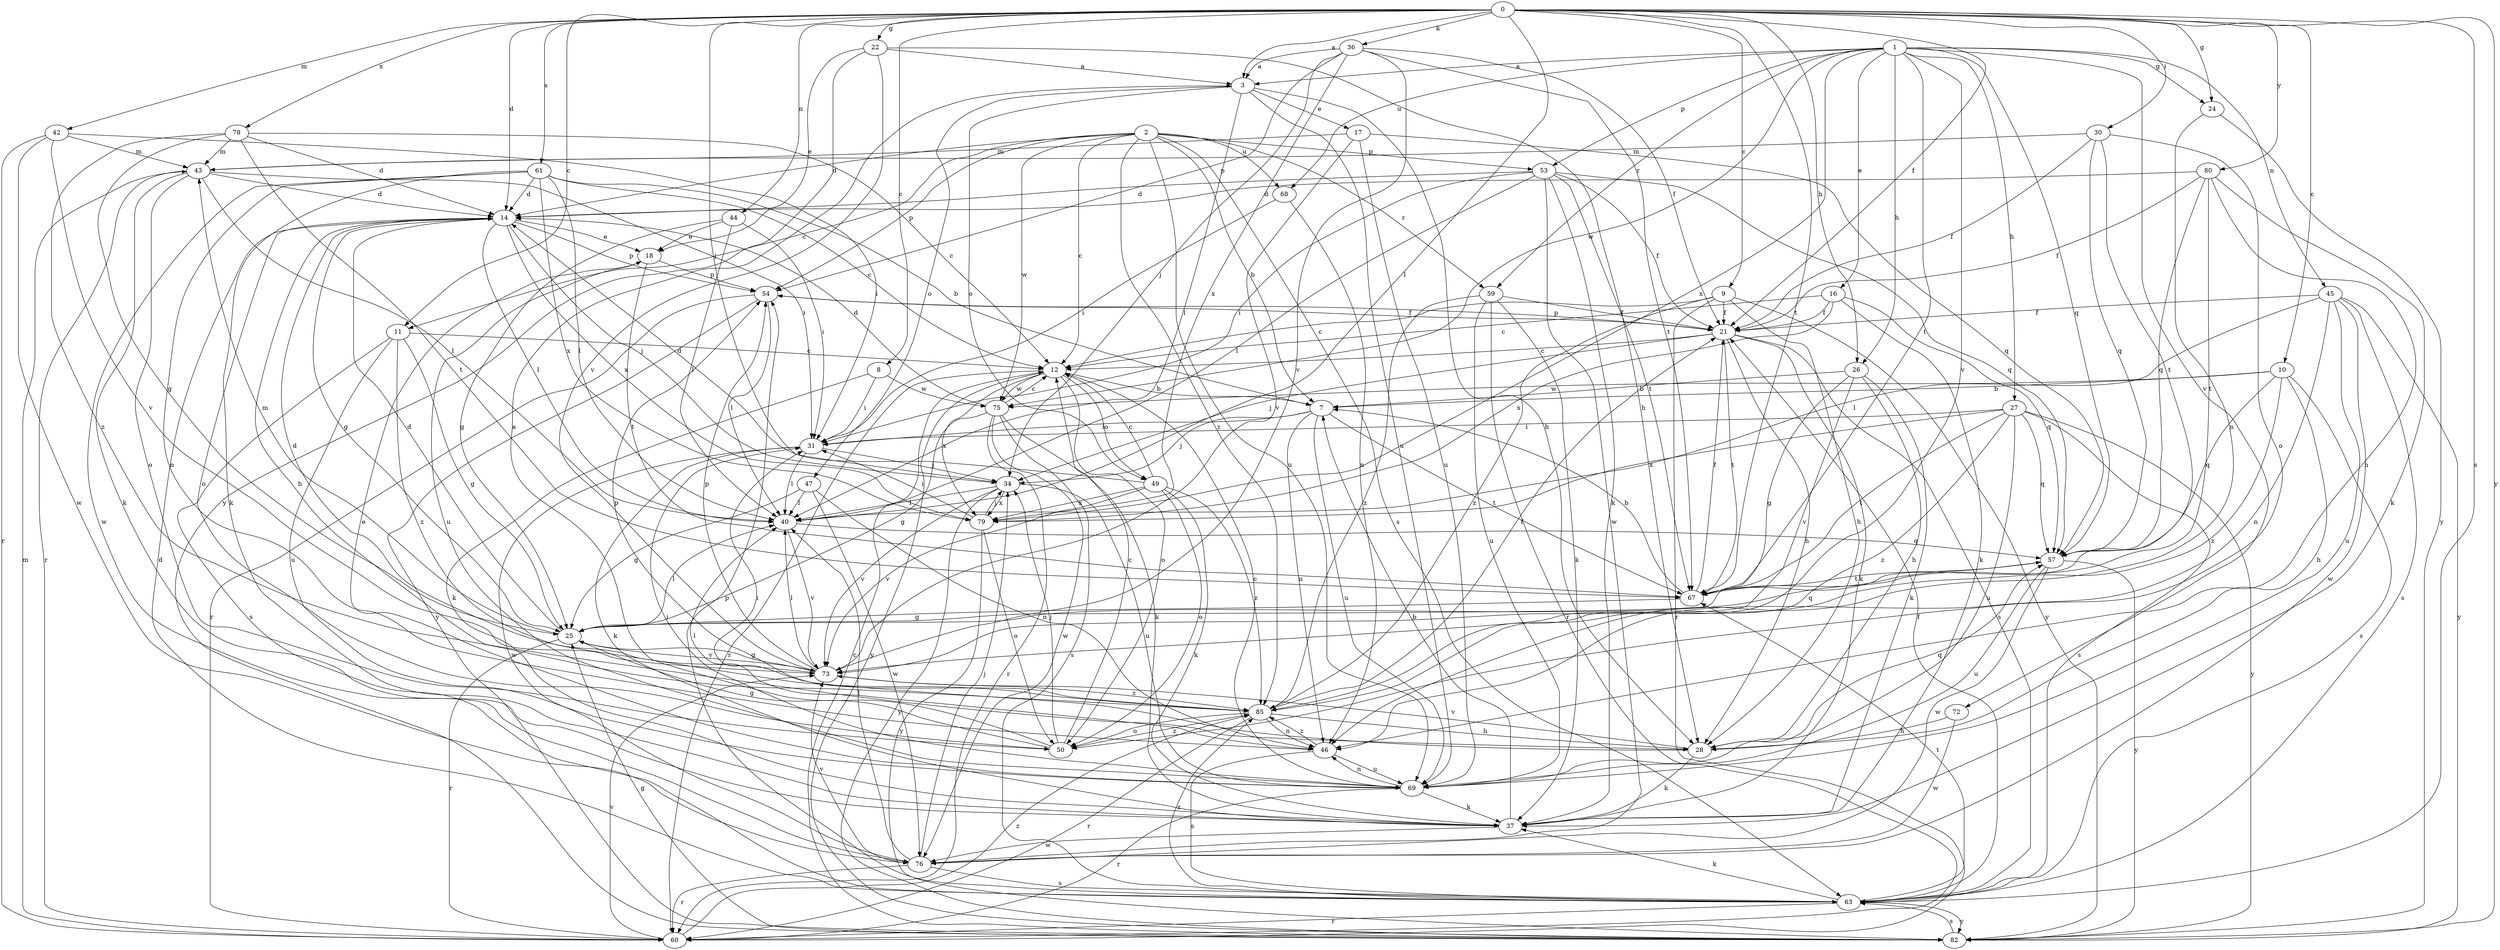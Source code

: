 strict digraph  {
0;
1;
2;
3;
7;
8;
9;
10;
11;
12;
14;
16;
17;
18;
21;
22;
24;
25;
26;
27;
28;
30;
31;
34;
36;
37;
40;
42;
43;
44;
45;
46;
47;
49;
50;
53;
54;
57;
59;
60;
61;
63;
67;
68;
69;
72;
73;
75;
76;
78;
79;
80;
82;
85;
0 -> 3  [label=a];
0 -> 8  [label=c];
0 -> 9  [label=c];
0 -> 10  [label=c];
0 -> 11  [label=c];
0 -> 14  [label=d];
0 -> 21  [label=f];
0 -> 22  [label=g];
0 -> 24  [label=g];
0 -> 26  [label=h];
0 -> 30  [label=i];
0 -> 34  [label=j];
0 -> 36  [label=k];
0 -> 40  [label=l];
0 -> 42  [label=m];
0 -> 44  [label=n];
0 -> 61  [label=s];
0 -> 63  [label=s];
0 -> 67  [label=t];
0 -> 78  [label=x];
0 -> 80  [label=y];
0 -> 82  [label=y];
1 -> 3  [label=a];
1 -> 16  [label=e];
1 -> 24  [label=g];
1 -> 26  [label=h];
1 -> 27  [label=h];
1 -> 45  [label=n];
1 -> 53  [label=p];
1 -> 57  [label=q];
1 -> 59  [label=r];
1 -> 67  [label=t];
1 -> 68  [label=u];
1 -> 72  [label=v];
1 -> 73  [label=v];
1 -> 75  [label=w];
1 -> 79  [label=x];
2 -> 7  [label=b];
2 -> 11  [label=c];
2 -> 12  [label=c];
2 -> 14  [label=d];
2 -> 53  [label=p];
2 -> 54  [label=p];
2 -> 59  [label=r];
2 -> 63  [label=s];
2 -> 68  [label=u];
2 -> 69  [label=u];
2 -> 75  [label=w];
2 -> 85  [label=z];
3 -> 17  [label=e];
3 -> 28  [label=h];
3 -> 40  [label=l];
3 -> 47  [label=o];
3 -> 49  [label=o];
3 -> 69  [label=u];
7 -> 31  [label=i];
7 -> 34  [label=j];
7 -> 46  [label=n];
7 -> 67  [label=t];
7 -> 69  [label=u];
8 -> 31  [label=i];
8 -> 37  [label=k];
8 -> 75  [label=w];
9 -> 12  [label=c];
9 -> 21  [label=f];
9 -> 28  [label=h];
9 -> 60  [label=r];
9 -> 82  [label=y];
9 -> 85  [label=z];
10 -> 7  [label=b];
10 -> 28  [label=h];
10 -> 57  [label=q];
10 -> 63  [label=s];
10 -> 75  [label=w];
10 -> 85  [label=z];
11 -> 12  [label=c];
11 -> 25  [label=g];
11 -> 63  [label=s];
11 -> 69  [label=u];
11 -> 85  [label=z];
12 -> 7  [label=b];
12 -> 49  [label=o];
12 -> 50  [label=o];
12 -> 60  [label=r];
12 -> 75  [label=w];
12 -> 79  [label=x];
12 -> 82  [label=y];
14 -> 18  [label=e];
14 -> 25  [label=g];
14 -> 28  [label=h];
14 -> 34  [label=j];
14 -> 40  [label=l];
14 -> 50  [label=o];
14 -> 54  [label=p];
14 -> 79  [label=x];
16 -> 12  [label=c];
16 -> 21  [label=f];
16 -> 37  [label=k];
16 -> 57  [label=q];
16 -> 79  [label=x];
17 -> 43  [label=m];
17 -> 57  [label=q];
17 -> 69  [label=u];
17 -> 73  [label=v];
18 -> 54  [label=p];
18 -> 67  [label=t];
18 -> 69  [label=u];
21 -> 12  [label=c];
21 -> 28  [label=h];
21 -> 34  [label=j];
21 -> 37  [label=k];
21 -> 54  [label=p];
21 -> 63  [label=s];
21 -> 67  [label=t];
22 -> 3  [label=a];
22 -> 18  [label=e];
22 -> 28  [label=h];
22 -> 73  [label=v];
22 -> 82  [label=y];
24 -> 46  [label=n];
24 -> 82  [label=y];
25 -> 14  [label=d];
25 -> 40  [label=l];
25 -> 43  [label=m];
25 -> 57  [label=q];
25 -> 60  [label=r];
25 -> 73  [label=v];
26 -> 7  [label=b];
26 -> 25  [label=g];
26 -> 28  [label=h];
26 -> 37  [label=k];
26 -> 73  [label=v];
27 -> 31  [label=i];
27 -> 57  [label=q];
27 -> 63  [label=s];
27 -> 67  [label=t];
27 -> 69  [label=u];
27 -> 79  [label=x];
27 -> 82  [label=y];
27 -> 85  [label=z];
28 -> 31  [label=i];
28 -> 37  [label=k];
28 -> 57  [label=q];
28 -> 73  [label=v];
30 -> 21  [label=f];
30 -> 43  [label=m];
30 -> 50  [label=o];
30 -> 57  [label=q];
30 -> 67  [label=t];
31 -> 34  [label=j];
31 -> 37  [label=k];
31 -> 40  [label=l];
31 -> 76  [label=w];
34 -> 40  [label=l];
34 -> 69  [label=u];
34 -> 73  [label=v];
34 -> 79  [label=x];
34 -> 82  [label=y];
36 -> 3  [label=a];
36 -> 21  [label=f];
36 -> 34  [label=j];
36 -> 54  [label=p];
36 -> 67  [label=t];
36 -> 73  [label=v];
36 -> 79  [label=x];
37 -> 7  [label=b];
37 -> 76  [label=w];
40 -> 57  [label=q];
40 -> 73  [label=v];
42 -> 31  [label=i];
42 -> 43  [label=m];
42 -> 60  [label=r];
42 -> 73  [label=v];
42 -> 76  [label=w];
43 -> 14  [label=d];
43 -> 31  [label=i];
43 -> 37  [label=k];
43 -> 40  [label=l];
43 -> 50  [label=o];
43 -> 60  [label=r];
44 -> 18  [label=e];
44 -> 25  [label=g];
44 -> 31  [label=i];
44 -> 40  [label=l];
45 -> 21  [label=f];
45 -> 40  [label=l];
45 -> 46  [label=n];
45 -> 63  [label=s];
45 -> 69  [label=u];
45 -> 76  [label=w];
45 -> 82  [label=y];
46 -> 40  [label=l];
46 -> 63  [label=s];
46 -> 69  [label=u];
46 -> 85  [label=z];
47 -> 25  [label=g];
47 -> 40  [label=l];
47 -> 46  [label=n];
47 -> 76  [label=w];
49 -> 12  [label=c];
49 -> 14  [label=d];
49 -> 37  [label=k];
49 -> 50  [label=o];
49 -> 73  [label=v];
49 -> 79  [label=x];
49 -> 85  [label=z];
50 -> 3  [label=a];
50 -> 12  [label=c];
50 -> 25  [label=g];
50 -> 34  [label=j];
50 -> 85  [label=z];
53 -> 14  [label=d];
53 -> 21  [label=f];
53 -> 31  [label=i];
53 -> 37  [label=k];
53 -> 40  [label=l];
53 -> 57  [label=q];
53 -> 67  [label=t];
53 -> 76  [label=w];
54 -> 21  [label=f];
54 -> 40  [label=l];
54 -> 60  [label=r];
54 -> 82  [label=y];
57 -> 67  [label=t];
57 -> 69  [label=u];
57 -> 76  [label=w];
57 -> 82  [label=y];
59 -> 21  [label=f];
59 -> 37  [label=k];
59 -> 60  [label=r];
59 -> 69  [label=u];
59 -> 85  [label=z];
60 -> 43  [label=m];
60 -> 73  [label=v];
60 -> 85  [label=z];
61 -> 7  [label=b];
61 -> 12  [label=c];
61 -> 14  [label=d];
61 -> 37  [label=k];
61 -> 40  [label=l];
61 -> 46  [label=n];
61 -> 76  [label=w];
61 -> 79  [label=x];
63 -> 14  [label=d];
63 -> 21  [label=f];
63 -> 37  [label=k];
63 -> 54  [label=p];
63 -> 60  [label=r];
63 -> 67  [label=t];
63 -> 82  [label=y];
63 -> 85  [label=z];
67 -> 7  [label=b];
67 -> 21  [label=f];
67 -> 25  [label=g];
68 -> 31  [label=i];
68 -> 46  [label=n];
69 -> 12  [label=c];
69 -> 18  [label=e];
69 -> 31  [label=i];
69 -> 37  [label=k];
69 -> 46  [label=n];
69 -> 60  [label=r];
72 -> 28  [label=h];
72 -> 76  [label=w];
73 -> 14  [label=d];
73 -> 25  [label=g];
73 -> 40  [label=l];
73 -> 54  [label=p];
73 -> 85  [label=z];
75 -> 12  [label=c];
75 -> 14  [label=d];
75 -> 25  [label=g];
75 -> 37  [label=k];
75 -> 60  [label=r];
75 -> 63  [label=s];
75 -> 76  [label=w];
76 -> 34  [label=j];
76 -> 40  [label=l];
76 -> 60  [label=r];
76 -> 63  [label=s];
76 -> 73  [label=v];
78 -> 12  [label=c];
78 -> 14  [label=d];
78 -> 25  [label=g];
78 -> 43  [label=m];
78 -> 67  [label=t];
78 -> 85  [label=z];
79 -> 31  [label=i];
79 -> 34  [label=j];
79 -> 50  [label=o];
79 -> 82  [label=y];
80 -> 14  [label=d];
80 -> 21  [label=f];
80 -> 37  [label=k];
80 -> 46  [label=n];
80 -> 57  [label=q];
80 -> 67  [label=t];
82 -> 12  [label=c];
82 -> 25  [label=g];
82 -> 63  [label=s];
85 -> 21  [label=f];
85 -> 28  [label=h];
85 -> 46  [label=n];
85 -> 50  [label=o];
85 -> 54  [label=p];
85 -> 60  [label=r];
}
